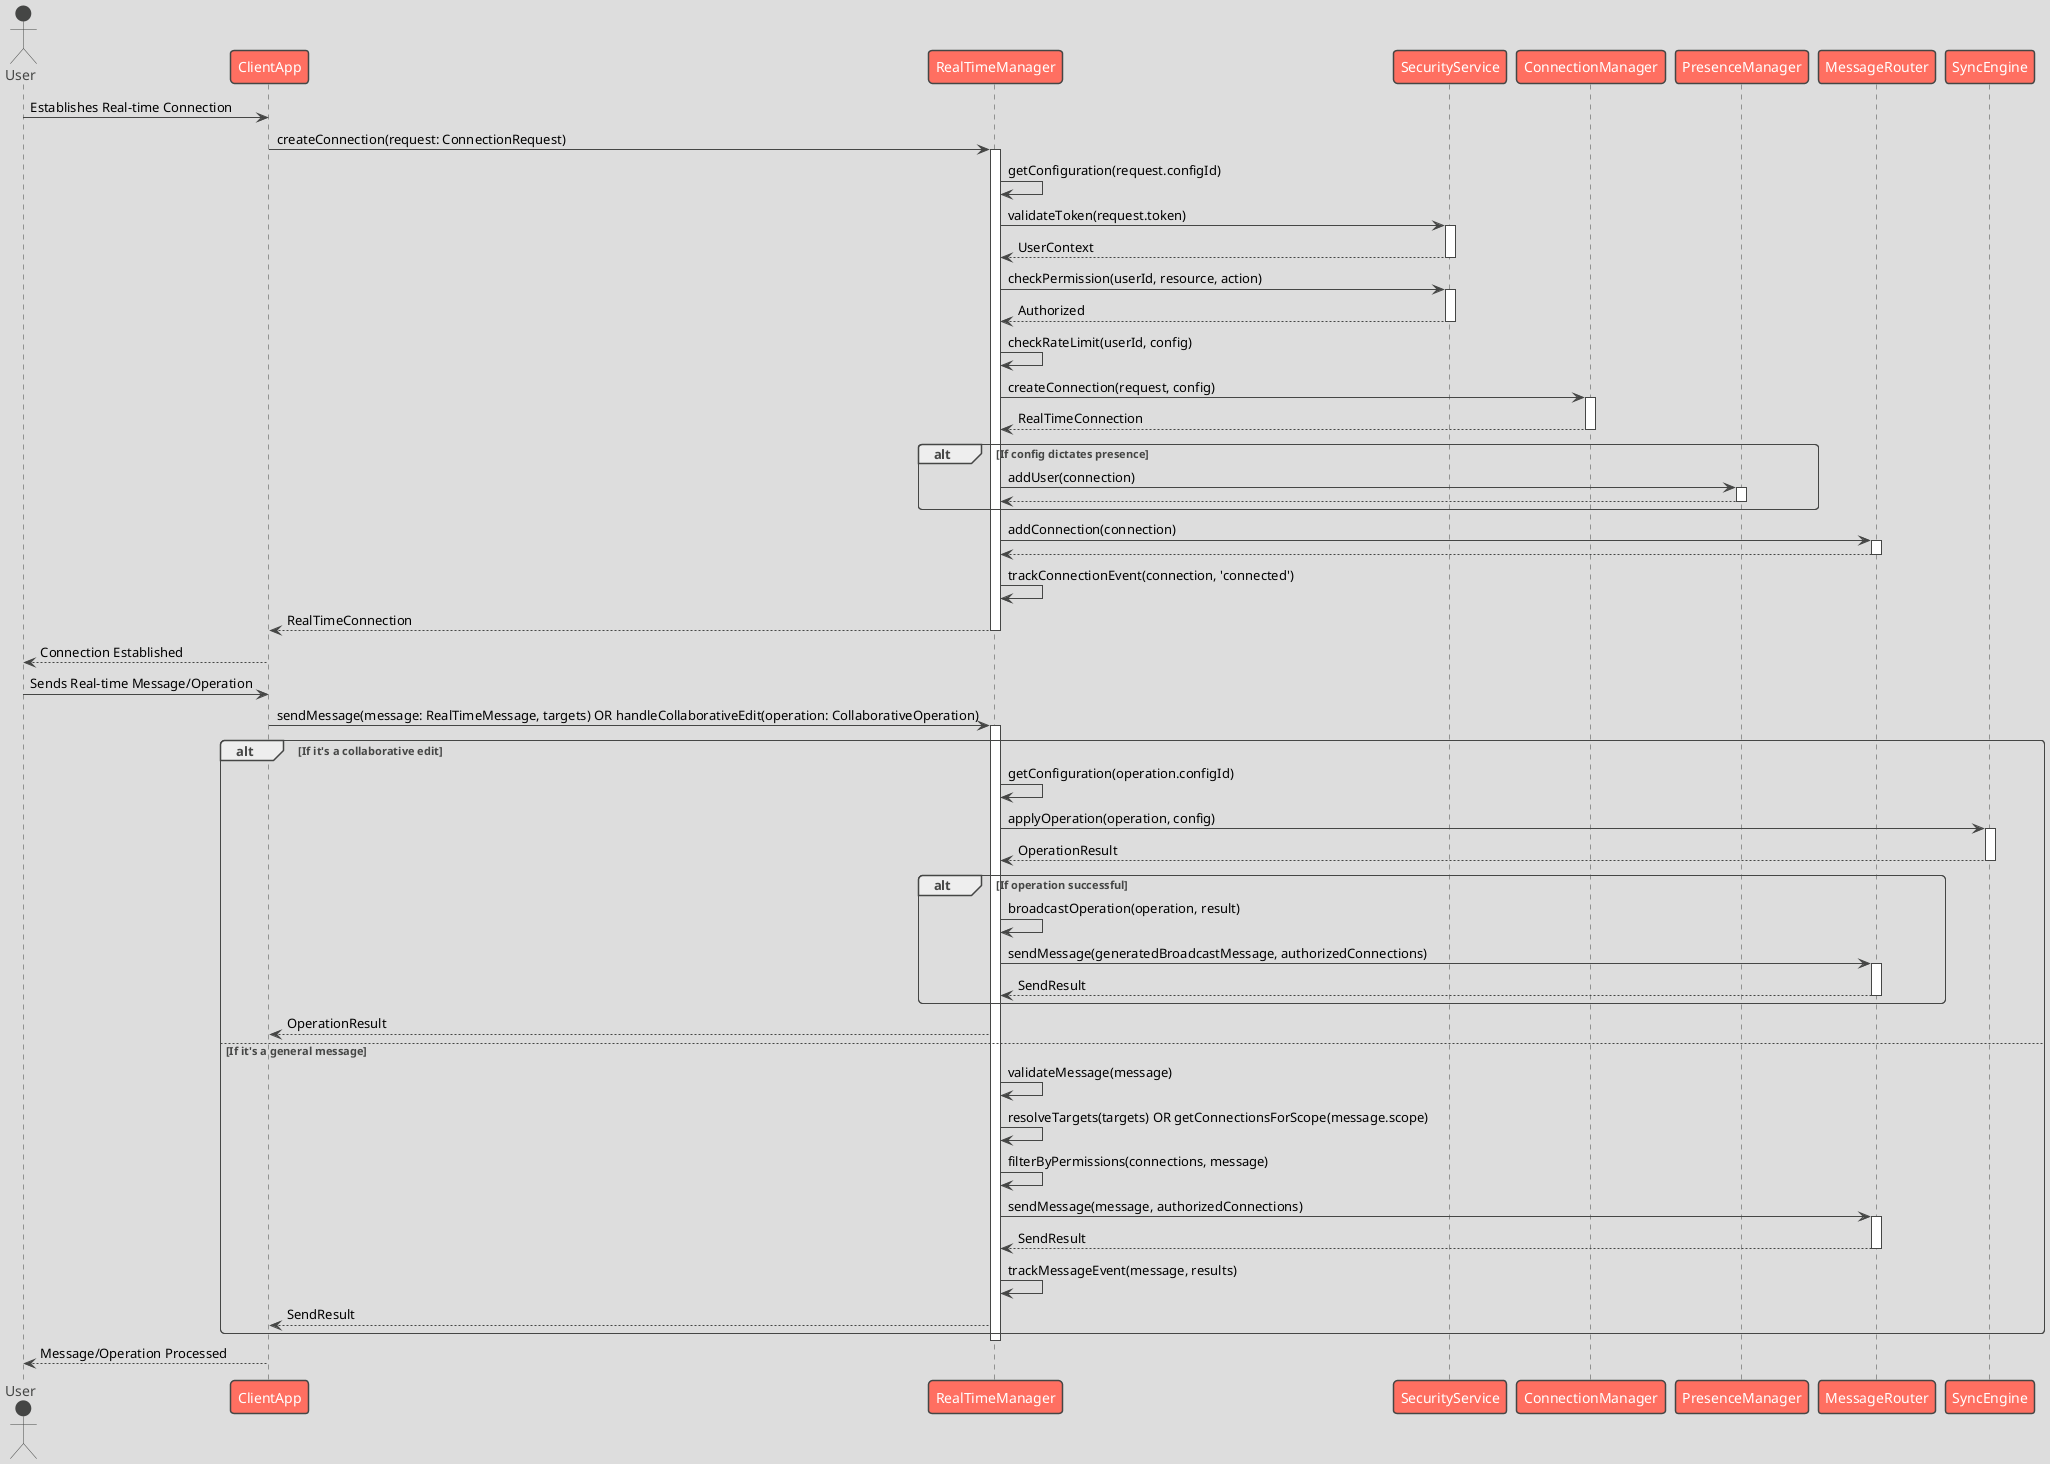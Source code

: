 @startuml
!theme toy

actor User
participant "ClientApp" as Client
participant "RealTimeManager" as RTM
participant "SecurityService" as SS
participant "ConnectionManager" as CM
participant "PresenceManager" as PM
participant "MessageRouter" as MR
participant "SyncEngine" as SE

User -> Client: Establishes Real-time Connection
Client -> RTM: createConnection(request: ConnectionRequest)
activate RTM

RTM -> RTM: getConfiguration(request.configId)
RTM -> SS: validateToken(request.token)
activate SS
SS --> RTM: UserContext
deactivate SS
RTM -> SS: checkPermission(userId, resource, action)
activate SS
SS --> RTM: Authorized
deactivate SS
RTM -> RTM: checkRateLimit(userId, config)

RTM -> CM: createConnection(request, config)
activate CM
CM --> RTM: RealTimeConnection
deactivate CM

alt If config dictates presence
    RTM -> PM: addUser(connection)
    activate PM
    PM --> RTM:
    deactivate PM
end

RTM -> MR: addConnection(connection)
activate MR
MR --> RTM:
deactivate MR

RTM -> RTM: trackConnectionEvent(connection, 'connected')

RTM --> Client: RealTimeConnection
deactivate RTM
Client --> User: Connection Established

User -> Client: Sends Real-time Message/Operation
Client -> RTM: sendMessage(message: RealTimeMessage, targets) OR handleCollaborativeEdit(operation: CollaborativeOperation)
activate RTM

alt If it's a collaborative edit
    RTM -> RTM: getConfiguration(operation.configId)
    RTM -> SE: applyOperation(operation, config)
    activate SE
    SE --> RTM: OperationResult
    deactivate SE
    alt If operation successful
        RTM -> RTM: broadcastOperation(operation, result)
        RTM -> MR: sendMessage(generatedBroadcastMessage, authorizedConnections)
        activate MR
        MR --> RTM: SendResult
        deactivate MR
    end
    RTM --> Client: OperationResult
else If it's a general message
    RTM -> RTM: validateMessage(message)
    RTM -> RTM: resolveTargets(targets) OR getConnectionsForScope(message.scope)
    RTM -> RTM: filterByPermissions(connections, message)

    RTM -> MR: sendMessage(message, authorizedConnections)
    activate MR
    MR --> RTM: SendResult
    deactivate MR
    RTM -> RTM: trackMessageEvent(message, results)
    RTM --> Client: SendResult
end

deactivate RTM
Client --> User: Message/Operation Processed

@enduml
